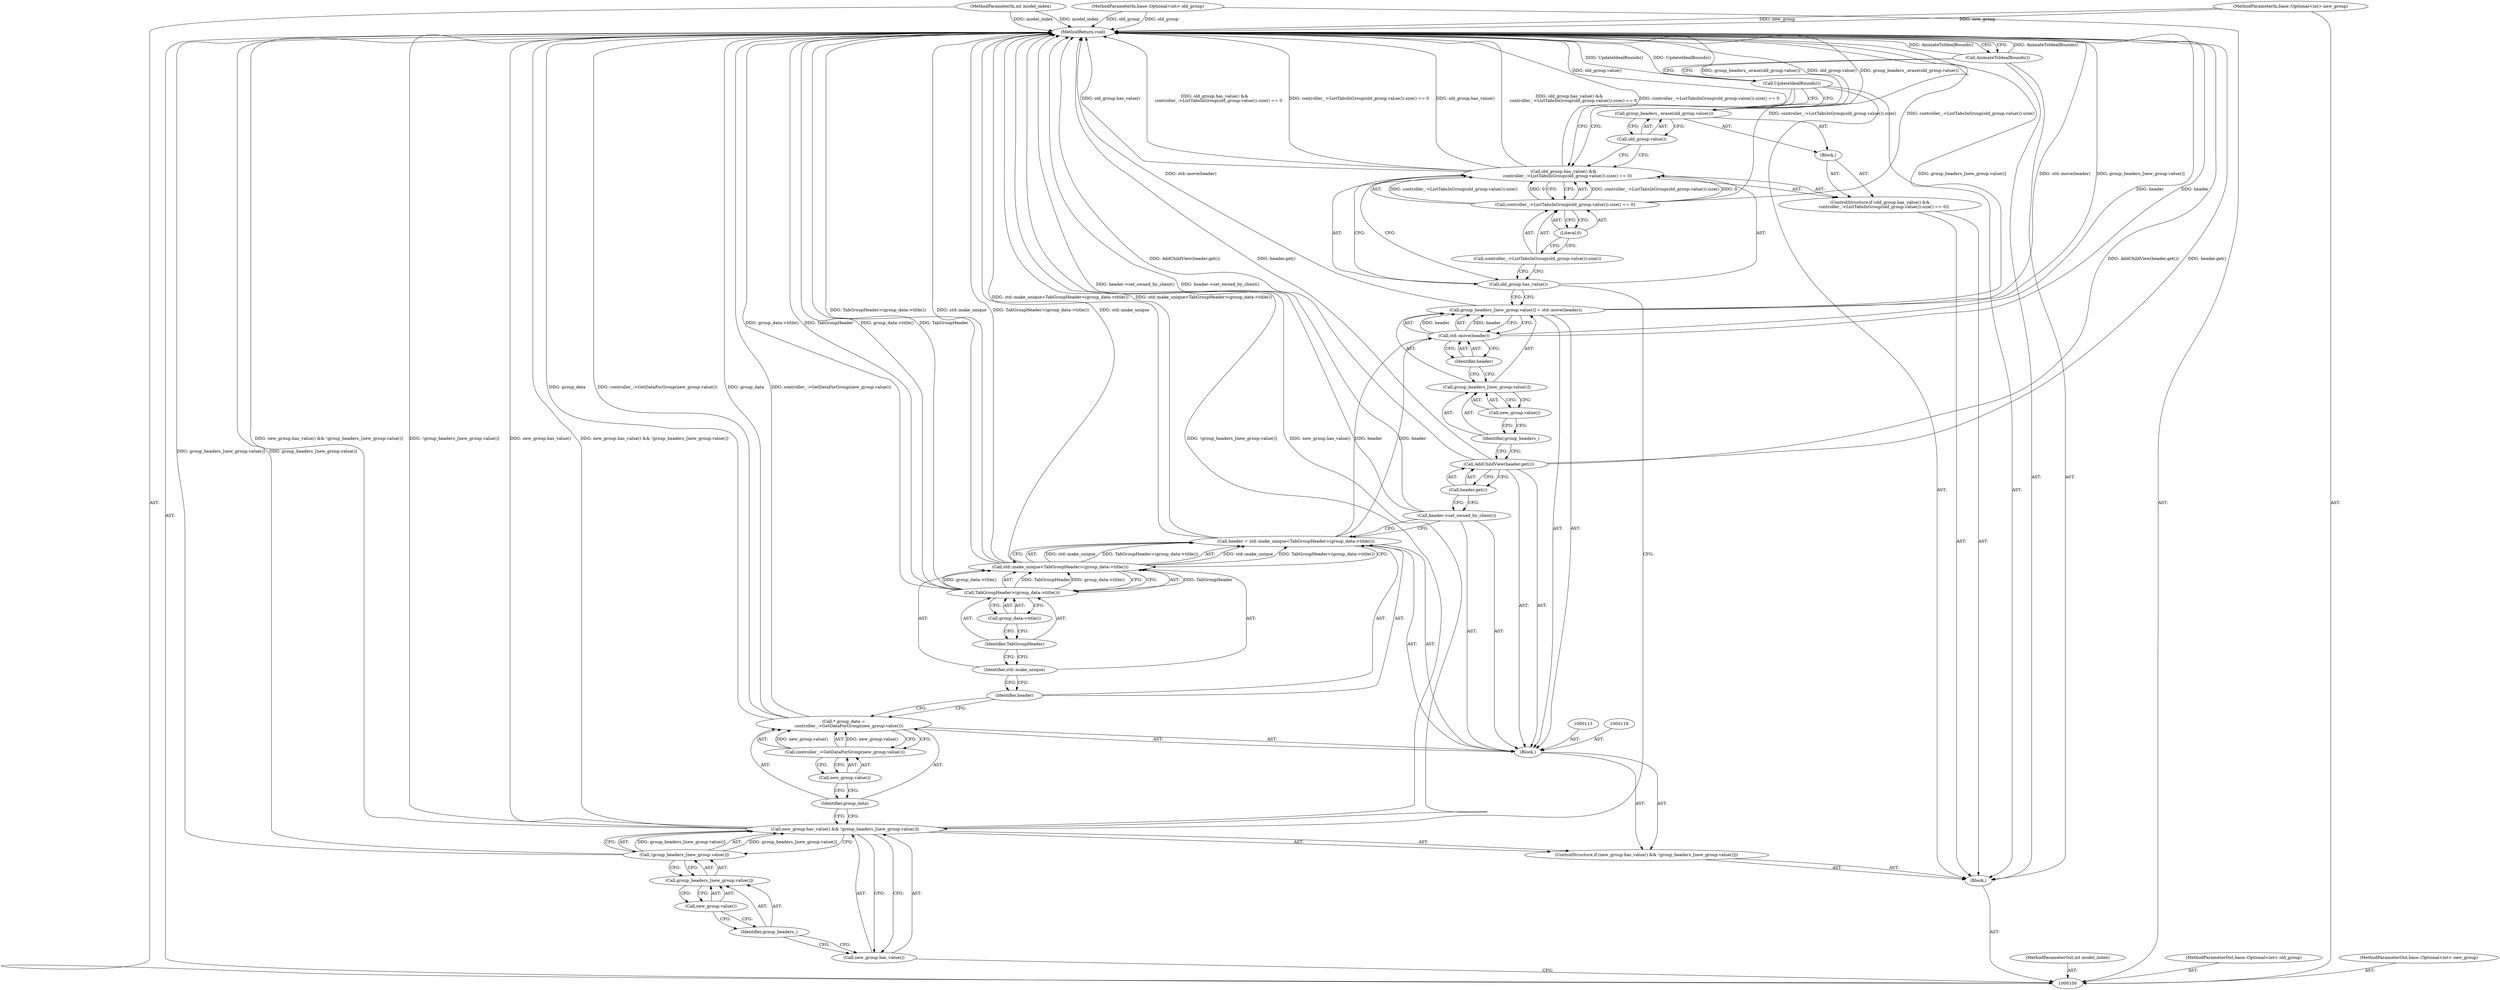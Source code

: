 digraph "1_Chrome_45d901b56f578a74b19ba0d10fa5c4c467f19303_2" {
"1000146" [label="(MethodReturn,void)"];
"1000101" [label="(MethodParameterIn,int model_index)"];
"1000234" [label="(MethodParameterOut,int model_index)"];
"1000132" [label="(Call,new_group.value())"];
"1000133" [label="(Call,std::move(header))"];
"1000129" [label="(Call,group_headers_[new_group.value()] = std::move(header))"];
"1000130" [label="(Call,group_headers_[new_group.value()])"];
"1000131" [label="(Identifier,group_headers_)"];
"1000134" [label="(Identifier,header)"];
"1000135" [label="(ControlStructure,if (old_group.has_value() &&\n      controller_->ListTabsInGroup(old_group.value()).size() == 0))"];
"1000136" [label="(Call,old_group.has_value() &&\n      controller_->ListTabsInGroup(old_group.value()).size() == 0)"];
"1000137" [label="(Call,old_group.has_value())"];
"1000138" [label="(Call,controller_->ListTabsInGroup(old_group.value()).size() == 0)"];
"1000139" [label="(Call,controller_->ListTabsInGroup(old_group.value()).size())"];
"1000140" [label="(Literal,0)"];
"1000141" [label="(Block,)"];
"1000143" [label="(Call,old_group.value())"];
"1000142" [label="(Call,group_headers_.erase(old_group.value()))"];
"1000144" [label="(Call,UpdateIdealBounds())"];
"1000145" [label="(Call,AnimateToIdealBounds())"];
"1000102" [label="(MethodParameterIn,base::Optional<int> old_group)"];
"1000235" [label="(MethodParameterOut,base::Optional<int> old_group)"];
"1000103" [label="(MethodParameterIn,base::Optional<int> new_group)"];
"1000236" [label="(MethodParameterOut,base::Optional<int> new_group)"];
"1000104" [label="(Block,)"];
"1000105" [label="(ControlStructure,if (new_group.has_value() && !group_headers_[new_group.value()]))"];
"1000108" [label="(Call,!group_headers_[new_group.value()])"];
"1000109" [label="(Call,group_headers_[new_group.value()])"];
"1000110" [label="(Identifier,group_headers_)"];
"1000111" [label="(Call,new_group.value())"];
"1000106" [label="(Call,new_group.has_value() && !group_headers_[new_group.value()])"];
"1000107" [label="(Call,new_group.has_value())"];
"1000114" [label="(Call,* group_data =\n        controller_->GetDataForGroup(new_group.value()))"];
"1000115" [label="(Identifier,group_data)"];
"1000117" [label="(Call,new_group.value())"];
"1000116" [label="(Call,controller_->GetDataForGroup(new_group.value()))"];
"1000121" [label="(Call,std::make_unique<TabGroupHeader>(group_data->title()))"];
"1000122" [label="(Identifier,std::make_unique)"];
"1000123" [label="(Call,TabGroupHeader>(group_data->title()))"];
"1000124" [label="(Identifier,TabGroupHeader)"];
"1000112" [label="(Block,)"];
"1000125" [label="(Call,group_data->title())"];
"1000119" [label="(Call,header = std::make_unique<TabGroupHeader>(group_data->title()))"];
"1000120" [label="(Identifier,header)"];
"1000126" [label="(Call,header->set_owned_by_client())"];
"1000128" [label="(Call,header.get())"];
"1000127" [label="(Call,AddChildView(header.get()))"];
"1000146" -> "1000100"  [label="AST: "];
"1000146" -> "1000145"  [label="CFG: "];
"1000142" -> "1000146"  [label="DDG: group_headers_.erase(old_group.value())"];
"1000142" -> "1000146"  [label="DDG: old_group.value()"];
"1000123" -> "1000146"  [label="DDG: group_data->title()"];
"1000123" -> "1000146"  [label="DDG: TabGroupHeader"];
"1000106" -> "1000146"  [label="DDG: !group_headers_[new_group.value()]"];
"1000106" -> "1000146"  [label="DDG: new_group.has_value()"];
"1000106" -> "1000146"  [label="DDG: new_group.has_value() && !group_headers_[new_group.value()]"];
"1000127" -> "1000146"  [label="DDG: AddChildView(header.get())"];
"1000127" -> "1000146"  [label="DDG: header.get()"];
"1000101" -> "1000146"  [label="DDG: model_index"];
"1000129" -> "1000146"  [label="DDG: group_headers_[new_group.value()]"];
"1000129" -> "1000146"  [label="DDG: std::move(header)"];
"1000126" -> "1000146"  [label="DDG: header->set_owned_by_client()"];
"1000121" -> "1000146"  [label="DDG: TabGroupHeader>(group_data->title())"];
"1000121" -> "1000146"  [label="DDG: std::make_unique"];
"1000138" -> "1000146"  [label="DDG: controller_->ListTabsInGroup(old_group.value()).size()"];
"1000103" -> "1000146"  [label="DDG: new_group"];
"1000144" -> "1000146"  [label="DDG: UpdateIdealBounds()"];
"1000133" -> "1000146"  [label="DDG: header"];
"1000114" -> "1000146"  [label="DDG: group_data"];
"1000114" -> "1000146"  [label="DDG: controller_->GetDataForGroup(new_group.value())"];
"1000119" -> "1000146"  [label="DDG: std::make_unique<TabGroupHeader>(group_data->title())"];
"1000102" -> "1000146"  [label="DDG: old_group"];
"1000136" -> "1000146"  [label="DDG: old_group.has_value() &&\n      controller_->ListTabsInGroup(old_group.value()).size() == 0"];
"1000136" -> "1000146"  [label="DDG: controller_->ListTabsInGroup(old_group.value()).size() == 0"];
"1000136" -> "1000146"  [label="DDG: old_group.has_value()"];
"1000145" -> "1000146"  [label="DDG: AnimateToIdealBounds()"];
"1000108" -> "1000146"  [label="DDG: group_headers_[new_group.value()]"];
"1000101" -> "1000100"  [label="AST: "];
"1000101" -> "1000146"  [label="DDG: model_index"];
"1000234" -> "1000100"  [label="AST: "];
"1000132" -> "1000130"  [label="AST: "];
"1000132" -> "1000131"  [label="CFG: "];
"1000130" -> "1000132"  [label="CFG: "];
"1000133" -> "1000129"  [label="AST: "];
"1000133" -> "1000134"  [label="CFG: "];
"1000134" -> "1000133"  [label="AST: "];
"1000129" -> "1000133"  [label="CFG: "];
"1000133" -> "1000146"  [label="DDG: header"];
"1000133" -> "1000129"  [label="DDG: header"];
"1000119" -> "1000133"  [label="DDG: header"];
"1000129" -> "1000112"  [label="AST: "];
"1000129" -> "1000133"  [label="CFG: "];
"1000130" -> "1000129"  [label="AST: "];
"1000133" -> "1000129"  [label="AST: "];
"1000137" -> "1000129"  [label="CFG: "];
"1000129" -> "1000146"  [label="DDG: group_headers_[new_group.value()]"];
"1000129" -> "1000146"  [label="DDG: std::move(header)"];
"1000133" -> "1000129"  [label="DDG: header"];
"1000130" -> "1000129"  [label="AST: "];
"1000130" -> "1000132"  [label="CFG: "];
"1000131" -> "1000130"  [label="AST: "];
"1000132" -> "1000130"  [label="AST: "];
"1000134" -> "1000130"  [label="CFG: "];
"1000131" -> "1000130"  [label="AST: "];
"1000131" -> "1000127"  [label="CFG: "];
"1000132" -> "1000131"  [label="CFG: "];
"1000134" -> "1000133"  [label="AST: "];
"1000134" -> "1000130"  [label="CFG: "];
"1000133" -> "1000134"  [label="CFG: "];
"1000135" -> "1000104"  [label="AST: "];
"1000136" -> "1000135"  [label="AST: "];
"1000141" -> "1000135"  [label="AST: "];
"1000136" -> "1000135"  [label="AST: "];
"1000136" -> "1000137"  [label="CFG: "];
"1000136" -> "1000138"  [label="CFG: "];
"1000137" -> "1000136"  [label="AST: "];
"1000138" -> "1000136"  [label="AST: "];
"1000143" -> "1000136"  [label="CFG: "];
"1000144" -> "1000136"  [label="CFG: "];
"1000136" -> "1000146"  [label="DDG: old_group.has_value() &&\n      controller_->ListTabsInGroup(old_group.value()).size() == 0"];
"1000136" -> "1000146"  [label="DDG: controller_->ListTabsInGroup(old_group.value()).size() == 0"];
"1000136" -> "1000146"  [label="DDG: old_group.has_value()"];
"1000138" -> "1000136"  [label="DDG: controller_->ListTabsInGroup(old_group.value()).size()"];
"1000138" -> "1000136"  [label="DDG: 0"];
"1000137" -> "1000136"  [label="AST: "];
"1000137" -> "1000129"  [label="CFG: "];
"1000136" -> "1000137"  [label="CFG: "];
"1000139" -> "1000137"  [label="CFG: "];
"1000138" -> "1000136"  [label="AST: "];
"1000138" -> "1000140"  [label="CFG: "];
"1000139" -> "1000138"  [label="AST: "];
"1000140" -> "1000138"  [label="AST: "];
"1000136" -> "1000138"  [label="CFG: "];
"1000138" -> "1000146"  [label="DDG: controller_->ListTabsInGroup(old_group.value()).size()"];
"1000138" -> "1000136"  [label="DDG: controller_->ListTabsInGroup(old_group.value()).size()"];
"1000138" -> "1000136"  [label="DDG: 0"];
"1000139" -> "1000138"  [label="AST: "];
"1000139" -> "1000137"  [label="CFG: "];
"1000140" -> "1000139"  [label="CFG: "];
"1000140" -> "1000138"  [label="AST: "];
"1000140" -> "1000139"  [label="CFG: "];
"1000138" -> "1000140"  [label="CFG: "];
"1000141" -> "1000135"  [label="AST: "];
"1000142" -> "1000141"  [label="AST: "];
"1000143" -> "1000142"  [label="AST: "];
"1000143" -> "1000136"  [label="CFG: "];
"1000142" -> "1000143"  [label="CFG: "];
"1000142" -> "1000141"  [label="AST: "];
"1000142" -> "1000143"  [label="CFG: "];
"1000143" -> "1000142"  [label="AST: "];
"1000144" -> "1000142"  [label="CFG: "];
"1000142" -> "1000146"  [label="DDG: group_headers_.erase(old_group.value())"];
"1000142" -> "1000146"  [label="DDG: old_group.value()"];
"1000144" -> "1000104"  [label="AST: "];
"1000144" -> "1000142"  [label="CFG: "];
"1000144" -> "1000136"  [label="CFG: "];
"1000145" -> "1000144"  [label="CFG: "];
"1000144" -> "1000146"  [label="DDG: UpdateIdealBounds()"];
"1000145" -> "1000104"  [label="AST: "];
"1000145" -> "1000144"  [label="CFG: "];
"1000146" -> "1000145"  [label="CFG: "];
"1000145" -> "1000146"  [label="DDG: AnimateToIdealBounds()"];
"1000102" -> "1000100"  [label="AST: "];
"1000102" -> "1000146"  [label="DDG: old_group"];
"1000235" -> "1000100"  [label="AST: "];
"1000103" -> "1000100"  [label="AST: "];
"1000103" -> "1000146"  [label="DDG: new_group"];
"1000236" -> "1000100"  [label="AST: "];
"1000104" -> "1000100"  [label="AST: "];
"1000105" -> "1000104"  [label="AST: "];
"1000135" -> "1000104"  [label="AST: "];
"1000144" -> "1000104"  [label="AST: "];
"1000145" -> "1000104"  [label="AST: "];
"1000105" -> "1000104"  [label="AST: "];
"1000106" -> "1000105"  [label="AST: "];
"1000112" -> "1000105"  [label="AST: "];
"1000108" -> "1000106"  [label="AST: "];
"1000108" -> "1000109"  [label="CFG: "];
"1000109" -> "1000108"  [label="AST: "];
"1000106" -> "1000108"  [label="CFG: "];
"1000108" -> "1000146"  [label="DDG: group_headers_[new_group.value()]"];
"1000108" -> "1000106"  [label="DDG: group_headers_[new_group.value()]"];
"1000109" -> "1000108"  [label="AST: "];
"1000109" -> "1000111"  [label="CFG: "];
"1000110" -> "1000109"  [label="AST: "];
"1000111" -> "1000109"  [label="AST: "];
"1000108" -> "1000109"  [label="CFG: "];
"1000110" -> "1000109"  [label="AST: "];
"1000110" -> "1000107"  [label="CFG: "];
"1000111" -> "1000110"  [label="CFG: "];
"1000111" -> "1000109"  [label="AST: "];
"1000111" -> "1000110"  [label="CFG: "];
"1000109" -> "1000111"  [label="CFG: "];
"1000106" -> "1000105"  [label="AST: "];
"1000106" -> "1000107"  [label="CFG: "];
"1000106" -> "1000108"  [label="CFG: "];
"1000107" -> "1000106"  [label="AST: "];
"1000108" -> "1000106"  [label="AST: "];
"1000115" -> "1000106"  [label="CFG: "];
"1000137" -> "1000106"  [label="CFG: "];
"1000106" -> "1000146"  [label="DDG: !group_headers_[new_group.value()]"];
"1000106" -> "1000146"  [label="DDG: new_group.has_value()"];
"1000106" -> "1000146"  [label="DDG: new_group.has_value() && !group_headers_[new_group.value()]"];
"1000108" -> "1000106"  [label="DDG: group_headers_[new_group.value()]"];
"1000107" -> "1000106"  [label="AST: "];
"1000107" -> "1000100"  [label="CFG: "];
"1000110" -> "1000107"  [label="CFG: "];
"1000106" -> "1000107"  [label="CFG: "];
"1000114" -> "1000112"  [label="AST: "];
"1000114" -> "1000116"  [label="CFG: "];
"1000115" -> "1000114"  [label="AST: "];
"1000116" -> "1000114"  [label="AST: "];
"1000120" -> "1000114"  [label="CFG: "];
"1000114" -> "1000146"  [label="DDG: group_data"];
"1000114" -> "1000146"  [label="DDG: controller_->GetDataForGroup(new_group.value())"];
"1000116" -> "1000114"  [label="DDG: new_group.value()"];
"1000115" -> "1000114"  [label="AST: "];
"1000115" -> "1000106"  [label="CFG: "];
"1000117" -> "1000115"  [label="CFG: "];
"1000117" -> "1000116"  [label="AST: "];
"1000117" -> "1000115"  [label="CFG: "];
"1000116" -> "1000117"  [label="CFG: "];
"1000116" -> "1000114"  [label="AST: "];
"1000116" -> "1000117"  [label="CFG: "];
"1000117" -> "1000116"  [label="AST: "];
"1000114" -> "1000116"  [label="CFG: "];
"1000116" -> "1000114"  [label="DDG: new_group.value()"];
"1000121" -> "1000119"  [label="AST: "];
"1000121" -> "1000123"  [label="CFG: "];
"1000122" -> "1000121"  [label="AST: "];
"1000123" -> "1000121"  [label="AST: "];
"1000119" -> "1000121"  [label="CFG: "];
"1000121" -> "1000146"  [label="DDG: TabGroupHeader>(group_data->title())"];
"1000121" -> "1000146"  [label="DDG: std::make_unique"];
"1000121" -> "1000119"  [label="DDG: std::make_unique"];
"1000121" -> "1000119"  [label="DDG: TabGroupHeader>(group_data->title())"];
"1000123" -> "1000121"  [label="DDG: TabGroupHeader"];
"1000123" -> "1000121"  [label="DDG: group_data->title()"];
"1000122" -> "1000121"  [label="AST: "];
"1000122" -> "1000120"  [label="CFG: "];
"1000124" -> "1000122"  [label="CFG: "];
"1000123" -> "1000121"  [label="AST: "];
"1000123" -> "1000125"  [label="CFG: "];
"1000124" -> "1000123"  [label="AST: "];
"1000125" -> "1000123"  [label="AST: "];
"1000121" -> "1000123"  [label="CFG: "];
"1000123" -> "1000146"  [label="DDG: group_data->title()"];
"1000123" -> "1000146"  [label="DDG: TabGroupHeader"];
"1000123" -> "1000121"  [label="DDG: TabGroupHeader"];
"1000123" -> "1000121"  [label="DDG: group_data->title()"];
"1000124" -> "1000123"  [label="AST: "];
"1000124" -> "1000122"  [label="CFG: "];
"1000125" -> "1000124"  [label="CFG: "];
"1000112" -> "1000105"  [label="AST: "];
"1000113" -> "1000112"  [label="AST: "];
"1000114" -> "1000112"  [label="AST: "];
"1000118" -> "1000112"  [label="AST: "];
"1000119" -> "1000112"  [label="AST: "];
"1000126" -> "1000112"  [label="AST: "];
"1000127" -> "1000112"  [label="AST: "];
"1000129" -> "1000112"  [label="AST: "];
"1000125" -> "1000123"  [label="AST: "];
"1000125" -> "1000124"  [label="CFG: "];
"1000123" -> "1000125"  [label="CFG: "];
"1000119" -> "1000112"  [label="AST: "];
"1000119" -> "1000121"  [label="CFG: "];
"1000120" -> "1000119"  [label="AST: "];
"1000121" -> "1000119"  [label="AST: "];
"1000126" -> "1000119"  [label="CFG: "];
"1000119" -> "1000146"  [label="DDG: std::make_unique<TabGroupHeader>(group_data->title())"];
"1000121" -> "1000119"  [label="DDG: std::make_unique"];
"1000121" -> "1000119"  [label="DDG: TabGroupHeader>(group_data->title())"];
"1000119" -> "1000133"  [label="DDG: header"];
"1000120" -> "1000119"  [label="AST: "];
"1000120" -> "1000114"  [label="CFG: "];
"1000122" -> "1000120"  [label="CFG: "];
"1000126" -> "1000112"  [label="AST: "];
"1000126" -> "1000119"  [label="CFG: "];
"1000128" -> "1000126"  [label="CFG: "];
"1000126" -> "1000146"  [label="DDG: header->set_owned_by_client()"];
"1000128" -> "1000127"  [label="AST: "];
"1000128" -> "1000126"  [label="CFG: "];
"1000127" -> "1000128"  [label="CFG: "];
"1000127" -> "1000112"  [label="AST: "];
"1000127" -> "1000128"  [label="CFG: "];
"1000128" -> "1000127"  [label="AST: "];
"1000131" -> "1000127"  [label="CFG: "];
"1000127" -> "1000146"  [label="DDG: AddChildView(header.get())"];
"1000127" -> "1000146"  [label="DDG: header.get()"];
}
